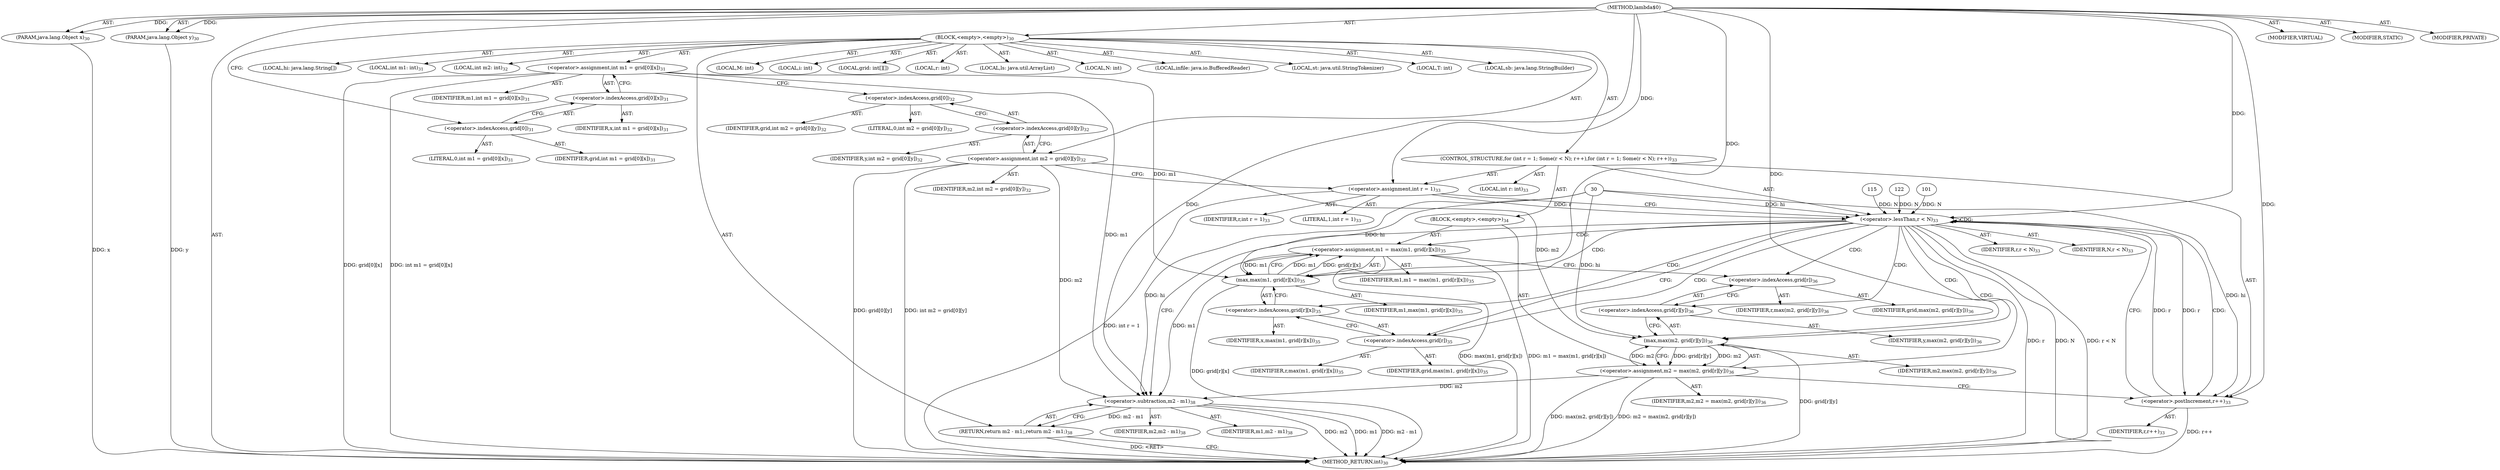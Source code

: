 digraph "lambda$0" {  
"482" [label = <(METHOD,lambda$0)> ]
"483" [label = <(PARAM,java.lang.Object x)<SUB>30</SUB>> ]
"484" [label = <(PARAM,java.lang.Object y)<SUB>30</SUB>> ]
"485" [label = <(BLOCK,&lt;empty&gt;,&lt;empty&gt;)<SUB>30</SUB>> ]
"486" [label = <(LOCAL,M: int)> ]
"487" [label = <(LOCAL,i: int)> ]
"488" [label = <(LOCAL,grid: int[][])> ]
"489" [label = <(LOCAL,r: int)> ]
"490" [label = <(LOCAL,ls: java.util.ArrayList)> ]
"491" [label = <(LOCAL,N: int)> ]
"492" [label = <(LOCAL,infile: java.io.BufferedReader)> ]
"493" [label = <(LOCAL,st: java.util.StringTokenizer)> ]
"494" [label = <(LOCAL,T: int)> ]
"495" [label = <(LOCAL,sb: java.lang.StringBuilder)> ]
"496" [label = <(LOCAL,hi: java.lang.String[])> ]
"497" [label = <(LOCAL,int m1: int)<SUB>31</SUB>> ]
"498" [label = <(&lt;operator&gt;.assignment,int m1 = grid[0][x])<SUB>31</SUB>> ]
"499" [label = <(IDENTIFIER,m1,int m1 = grid[0][x])<SUB>31</SUB>> ]
"500" [label = <(&lt;operator&gt;.indexAccess,grid[0][x])<SUB>31</SUB>> ]
"501" [label = <(&lt;operator&gt;.indexAccess,grid[0])<SUB>31</SUB>> ]
"502" [label = <(IDENTIFIER,grid,int m1 = grid[0][x])<SUB>31</SUB>> ]
"503" [label = <(LITERAL,0,int m1 = grid[0][x])<SUB>31</SUB>> ]
"504" [label = <(IDENTIFIER,x,int m1 = grid[0][x])<SUB>31</SUB>> ]
"505" [label = <(LOCAL,int m2: int)<SUB>32</SUB>> ]
"506" [label = <(&lt;operator&gt;.assignment,int m2 = grid[0][y])<SUB>32</SUB>> ]
"507" [label = <(IDENTIFIER,m2,int m2 = grid[0][y])<SUB>32</SUB>> ]
"508" [label = <(&lt;operator&gt;.indexAccess,grid[0][y])<SUB>32</SUB>> ]
"509" [label = <(&lt;operator&gt;.indexAccess,grid[0])<SUB>32</SUB>> ]
"510" [label = <(IDENTIFIER,grid,int m2 = grid[0][y])<SUB>32</SUB>> ]
"511" [label = <(LITERAL,0,int m2 = grid[0][y])<SUB>32</SUB>> ]
"512" [label = <(IDENTIFIER,y,int m2 = grid[0][y])<SUB>32</SUB>> ]
"513" [label = <(CONTROL_STRUCTURE,for (int r = 1; Some(r &lt; N); r++),for (int r = 1; Some(r &lt; N); r++))<SUB>33</SUB>> ]
"514" [label = <(LOCAL,int r: int)<SUB>33</SUB>> ]
"515" [label = <(&lt;operator&gt;.assignment,int r = 1)<SUB>33</SUB>> ]
"516" [label = <(IDENTIFIER,r,int r = 1)<SUB>33</SUB>> ]
"517" [label = <(LITERAL,1,int r = 1)<SUB>33</SUB>> ]
"518" [label = <(&lt;operator&gt;.lessThan,r &lt; N)<SUB>33</SUB>> ]
"519" [label = <(IDENTIFIER,r,r &lt; N)<SUB>33</SUB>> ]
"520" [label = <(IDENTIFIER,N,r &lt; N)<SUB>33</SUB>> ]
"521" [label = <(&lt;operator&gt;.postIncrement,r++)<SUB>33</SUB>> ]
"522" [label = <(IDENTIFIER,r,r++)<SUB>33</SUB>> ]
"523" [label = <(BLOCK,&lt;empty&gt;,&lt;empty&gt;)<SUB>34</SUB>> ]
"524" [label = <(&lt;operator&gt;.assignment,m1 = max(m1, grid[r][x]))<SUB>35</SUB>> ]
"525" [label = <(IDENTIFIER,m1,m1 = max(m1, grid[r][x]))<SUB>35</SUB>> ]
"526" [label = <(max,max(m1, grid[r][x]))<SUB>35</SUB>> ]
"527" [label = <(IDENTIFIER,m1,max(m1, grid[r][x]))<SUB>35</SUB>> ]
"528" [label = <(&lt;operator&gt;.indexAccess,grid[r][x])<SUB>35</SUB>> ]
"529" [label = <(&lt;operator&gt;.indexAccess,grid[r])<SUB>35</SUB>> ]
"530" [label = <(IDENTIFIER,grid,max(m1, grid[r][x]))<SUB>35</SUB>> ]
"531" [label = <(IDENTIFIER,r,max(m1, grid[r][x]))<SUB>35</SUB>> ]
"532" [label = <(IDENTIFIER,x,max(m1, grid[r][x]))<SUB>35</SUB>> ]
"533" [label = <(&lt;operator&gt;.assignment,m2 = max(m2, grid[r][y]))<SUB>36</SUB>> ]
"534" [label = <(IDENTIFIER,m2,m2 = max(m2, grid[r][y]))<SUB>36</SUB>> ]
"535" [label = <(max,max(m2, grid[r][y]))<SUB>36</SUB>> ]
"536" [label = <(IDENTIFIER,m2,max(m2, grid[r][y]))<SUB>36</SUB>> ]
"537" [label = <(&lt;operator&gt;.indexAccess,grid[r][y])<SUB>36</SUB>> ]
"538" [label = <(&lt;operator&gt;.indexAccess,grid[r])<SUB>36</SUB>> ]
"539" [label = <(IDENTIFIER,grid,max(m2, grid[r][y]))<SUB>36</SUB>> ]
"540" [label = <(IDENTIFIER,r,max(m2, grid[r][y]))<SUB>36</SUB>> ]
"541" [label = <(IDENTIFIER,y,max(m2, grid[r][y]))<SUB>36</SUB>> ]
"542" [label = <(RETURN,return m2 - m1;,return m2 - m1;)<SUB>38</SUB>> ]
"543" [label = <(&lt;operator&gt;.subtraction,m2 - m1)<SUB>38</SUB>> ]
"544" [label = <(IDENTIFIER,m2,m2 - m1)<SUB>38</SUB>> ]
"545" [label = <(IDENTIFIER,m1,m2 - m1)<SUB>38</SUB>> ]
"546" [label = <(METHOD_RETURN,int)<SUB>30</SUB>> ]
"547" [label = <(MODIFIER,VIRTUAL)> ]
"548" [label = <(MODIFIER,STATIC)> ]
"549" [label = <(MODIFIER,PRIVATE)> ]
  "482" -> "483"  [ label = "AST: "] 
  "482" -> "484"  [ label = "AST: "] 
  "482" -> "485"  [ label = "AST: "] 
  "482" -> "546"  [ label = "AST: "] 
  "482" -> "547"  [ label = "AST: "] 
  "482" -> "548"  [ label = "AST: "] 
  "482" -> "549"  [ label = "AST: "] 
  "485" -> "486"  [ label = "AST: "] 
  "485" -> "487"  [ label = "AST: "] 
  "485" -> "488"  [ label = "AST: "] 
  "485" -> "489"  [ label = "AST: "] 
  "485" -> "490"  [ label = "AST: "] 
  "485" -> "491"  [ label = "AST: "] 
  "485" -> "492"  [ label = "AST: "] 
  "485" -> "493"  [ label = "AST: "] 
  "485" -> "494"  [ label = "AST: "] 
  "485" -> "495"  [ label = "AST: "] 
  "485" -> "496"  [ label = "AST: "] 
  "485" -> "497"  [ label = "AST: "] 
  "485" -> "498"  [ label = "AST: "] 
  "485" -> "505"  [ label = "AST: "] 
  "485" -> "506"  [ label = "AST: "] 
  "485" -> "513"  [ label = "AST: "] 
  "485" -> "542"  [ label = "AST: "] 
  "498" -> "499"  [ label = "AST: "] 
  "498" -> "500"  [ label = "AST: "] 
  "500" -> "501"  [ label = "AST: "] 
  "500" -> "504"  [ label = "AST: "] 
  "501" -> "502"  [ label = "AST: "] 
  "501" -> "503"  [ label = "AST: "] 
  "506" -> "507"  [ label = "AST: "] 
  "506" -> "508"  [ label = "AST: "] 
  "508" -> "509"  [ label = "AST: "] 
  "508" -> "512"  [ label = "AST: "] 
  "509" -> "510"  [ label = "AST: "] 
  "509" -> "511"  [ label = "AST: "] 
  "513" -> "514"  [ label = "AST: "] 
  "513" -> "515"  [ label = "AST: "] 
  "513" -> "518"  [ label = "AST: "] 
  "513" -> "521"  [ label = "AST: "] 
  "513" -> "523"  [ label = "AST: "] 
  "515" -> "516"  [ label = "AST: "] 
  "515" -> "517"  [ label = "AST: "] 
  "518" -> "519"  [ label = "AST: "] 
  "518" -> "520"  [ label = "AST: "] 
  "521" -> "522"  [ label = "AST: "] 
  "523" -> "524"  [ label = "AST: "] 
  "523" -> "533"  [ label = "AST: "] 
  "524" -> "525"  [ label = "AST: "] 
  "524" -> "526"  [ label = "AST: "] 
  "526" -> "527"  [ label = "AST: "] 
  "526" -> "528"  [ label = "AST: "] 
  "528" -> "529"  [ label = "AST: "] 
  "528" -> "532"  [ label = "AST: "] 
  "529" -> "530"  [ label = "AST: "] 
  "529" -> "531"  [ label = "AST: "] 
  "533" -> "534"  [ label = "AST: "] 
  "533" -> "535"  [ label = "AST: "] 
  "535" -> "536"  [ label = "AST: "] 
  "535" -> "537"  [ label = "AST: "] 
  "537" -> "538"  [ label = "AST: "] 
  "537" -> "541"  [ label = "AST: "] 
  "538" -> "539"  [ label = "AST: "] 
  "538" -> "540"  [ label = "AST: "] 
  "542" -> "543"  [ label = "AST: "] 
  "543" -> "544"  [ label = "AST: "] 
  "543" -> "545"  [ label = "AST: "] 
  "498" -> "509"  [ label = "CFG: "] 
  "506" -> "515"  [ label = "CFG: "] 
  "542" -> "546"  [ label = "CFG: "] 
  "500" -> "498"  [ label = "CFG: "] 
  "508" -> "506"  [ label = "CFG: "] 
  "515" -> "518"  [ label = "CFG: "] 
  "518" -> "529"  [ label = "CFG: "] 
  "518" -> "543"  [ label = "CFG: "] 
  "521" -> "518"  [ label = "CFG: "] 
  "543" -> "542"  [ label = "CFG: "] 
  "501" -> "500"  [ label = "CFG: "] 
  "509" -> "508"  [ label = "CFG: "] 
  "524" -> "538"  [ label = "CFG: "] 
  "533" -> "521"  [ label = "CFG: "] 
  "526" -> "524"  [ label = "CFG: "] 
  "535" -> "533"  [ label = "CFG: "] 
  "528" -> "526"  [ label = "CFG: "] 
  "537" -> "535"  [ label = "CFG: "] 
  "529" -> "528"  [ label = "CFG: "] 
  "538" -> "537"  [ label = "CFG: "] 
  "482" -> "501"  [ label = "CFG: "] 
  "542" -> "546"  [ label = "DDG: &lt;RET&gt;"] 
  "483" -> "546"  [ label = "DDG: x"] 
  "484" -> "546"  [ label = "DDG: y"] 
  "498" -> "546"  [ label = "DDG: grid[0][x]"] 
  "498" -> "546"  [ label = "DDG: int m1 = grid[0][x]"] 
  "506" -> "546"  [ label = "DDG: grid[0][y]"] 
  "506" -> "546"  [ label = "DDG: int m2 = grid[0][y]"] 
  "515" -> "546"  [ label = "DDG: int r = 1"] 
  "518" -> "546"  [ label = "DDG: r"] 
  "518" -> "546"  [ label = "DDG: N"] 
  "518" -> "546"  [ label = "DDG: r &lt; N"] 
  "543" -> "546"  [ label = "DDG: m2"] 
  "543" -> "546"  [ label = "DDG: m1"] 
  "543" -> "546"  [ label = "DDG: m2 - m1"] 
  "526" -> "546"  [ label = "DDG: grid[r][x]"] 
  "524" -> "546"  [ label = "DDG: max(m1, grid[r][x])"] 
  "524" -> "546"  [ label = "DDG: m1 = max(m1, grid[r][x])"] 
  "535" -> "546"  [ label = "DDG: grid[r][y]"] 
  "533" -> "546"  [ label = "DDG: max(m2, grid[r][y])"] 
  "533" -> "546"  [ label = "DDG: m2 = max(m2, grid[r][y])"] 
  "521" -> "546"  [ label = "DDG: r++"] 
  "482" -> "483"  [ label = "DDG: "] 
  "482" -> "484"  [ label = "DDG: "] 
  "543" -> "542"  [ label = "DDG: m2 - m1"] 
  "482" -> "515"  [ label = "DDG: "] 
  "30" -> "518"  [ label = "DDG: hi"] 
  "515" -> "518"  [ label = "DDG: r"] 
  "521" -> "518"  [ label = "DDG: r"] 
  "482" -> "518"  [ label = "DDG: "] 
  "101" -> "518"  [ label = "DDG: N"] 
  "115" -> "518"  [ label = "DDG: N"] 
  "122" -> "518"  [ label = "DDG: N"] 
  "30" -> "521"  [ label = "DDG: hi"] 
  "518" -> "521"  [ label = "DDG: r"] 
  "482" -> "521"  [ label = "DDG: "] 
  "526" -> "524"  [ label = "DDG: m1"] 
  "526" -> "524"  [ label = "DDG: grid[r][x]"] 
  "535" -> "533"  [ label = "DDG: m2"] 
  "535" -> "533"  [ label = "DDG: grid[r][y]"] 
  "30" -> "543"  [ label = "DDG: hi"] 
  "506" -> "543"  [ label = "DDG: m2"] 
  "533" -> "543"  [ label = "DDG: m2"] 
  "482" -> "543"  [ label = "DDG: "] 
  "498" -> "543"  [ label = "DDG: m1"] 
  "524" -> "543"  [ label = "DDG: m1"] 
  "30" -> "526"  [ label = "DDG: hi"] 
  "498" -> "526"  [ label = "DDG: m1"] 
  "524" -> "526"  [ label = "DDG: m1"] 
  "482" -> "526"  [ label = "DDG: "] 
  "30" -> "535"  [ label = "DDG: hi"] 
  "506" -> "535"  [ label = "DDG: m2"] 
  "533" -> "535"  [ label = "DDG: m2"] 
  "482" -> "535"  [ label = "DDG: "] 
  "518" -> "526"  [ label = "CDG: "] 
  "518" -> "524"  [ label = "CDG: "] 
  "518" -> "529"  [ label = "CDG: "] 
  "518" -> "538"  [ label = "CDG: "] 
  "518" -> "518"  [ label = "CDG: "] 
  "518" -> "528"  [ label = "CDG: "] 
  "518" -> "533"  [ label = "CDG: "] 
  "518" -> "521"  [ label = "CDG: "] 
  "518" -> "537"  [ label = "CDG: "] 
  "518" -> "535"  [ label = "CDG: "] 
}
